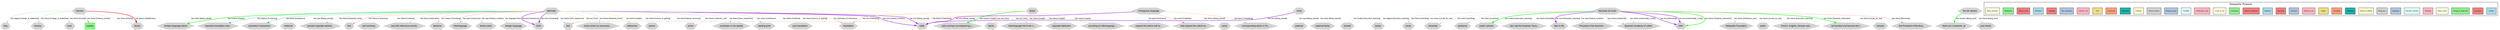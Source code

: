 digraph Machado_de_Assis {
    rankdir=TB;
    compound=true;
    node [fontname="Arial", fontsize=12, style=filled];
    edge [fontname="Arial", fontsize=10, color=gray];
    
    // Graph styling
    bgcolor=white;
    
    // Node type definitions
    subgraph cluster_people {{
        label="People";
        style=filled;
        fillcolor=lightcoral;
        color=red;
        node [fillcolor=lightcoral, color=red, shape=circle];
    }}
    
    subgraph cluster_locations {{
        label="Locations";
        style=filled;
        fillcolor=lightgreen;
        color=green;
        node [fillcolor=lightgreen, color=green, shape=box];
    }}
    
    subgraph cluster_concepts {{
        label="Concepts";
        style=filled;
        fillcolor=lightblue;
        color=blue;
        node [fillcolor=lightblue, color=blue, shape=ellipse];
    }}
    
    subgraph cluster_events {{
        label="Events";
        style=filled;
        fillcolor=lightyellow;
        color=orange;
        node [fillcolor=lightyellow, color=orange, shape=diamond];
    }}
    
    subgraph cluster_other {{
        label="Other";
        style=filled;
        fillcolor=lightgray;
        color=gray;
        node [fillcolor=lightgray, color=gray, shape=hexagon];
    }}

    // Locations nodes
    "country" [label="country", fillcolor=lightgreen, color=green, shape=box];

    // Other nodes
    "himself" [label="himself", fillcolor=lightgray, color=gray, shape=hexagon];
    "paternal" [label="paternal", fillcolor=lightgray, color=gray, shape=hexagon];
    "edit summary accompanying y..." [label="edit summary accompanying y...", fillcolor=lightgray, color=gray, shape=hexagon];
    "interlanguage" [label="interlanguage", fillcolor=lightgray, color=gray, shape=hexagon];
    "family name" [label="family name", fillcolor=lightgray, color=gray, shape=hexagon];
    "barely" [label="barely", fillcolor=lightgray, color=gray, shape=hexagon];
    "Machado" [label="Machado", fillcolor=lightgray, color=gray, shape=hexagon];
    "family" [label="family", fillcolor=lightgray, color=gray, shape=hexagon];
    "Assis" [label="Assis", fillcolor=lightgray, color=gray, shape=hexagon];
    "fully" [label="fully", fillcolor=lightgray, color=gray, shape=hexagon];
    "never" [label="never", fillcolor=lightgray, color=gray, shape=hexagon];
    "university" [label="university", fillcolor=lightgray, color=gray, shape=hexagon];
    "guidance" [label="guidance", fillcolor=lightgray, color=gray, shape=hexagon];
    "public schools" [label="public schools", fillcolor=lightgray, color=gray, shape=hexagon];
    "Machado de Assis" [label="Machado de Assis", fillcolor=lightgray, color=gray, shape=hexagon];
    "also add the template Trans..." [label="also add the template Trans...", fillcolor=lightgray, color=gray, shape=hexagon];
    "later in life" [label="later in life", fillcolor=lightgray, color=gray, shape=hexagon];
    "foreign-language" [label="foreign-language", fillcolor=lightgray, color=gray, shape=hexagon];
    "interlanguage link to the s..." [label="interlanguage link to the s...", fillcolor=lightgray, color=gray, shape=hexagon];
    "2024" [label="2024", fillcolor=lightgray, color=gray, shape=hexagon];
    "copyright attribution" [label="copyright attribution", fillcolor=lightgray, color=gray, shape=hexagon];
    "translation" [label="translation", fillcolor=lightgray, color=gray, shape=hexagon];
    "text" [label="text", fillcolor=lightgray, color=gray, shape=hexagon];
    "paternal family" [label="paternal family", fillcolor=lightgray, color=gray, shape=hexagon];
    "revise errors as necessary ..." [label="revise errors as necessary ...", fillcolor=lightgray, color=gray, shape=hexagon];
    "slavery" [label="slavery", fillcolor=lightgray, color=gray, shape=hexagon];
    "article" [label="article", fillcolor=lightgray, color=gray, shape=hexagon];
    "references" [label="references", fillcolor=lightgray, color=gray, shape=hexagon];
    "source" [label="source", fillcolor=lightgray, color=gray, shape=hexagon];
    "President of the Brazilian ..." [label="President of the Brazilian ...", fillcolor=lightgray, color=gray, shape=hexagon];
    "1908" [label="1908", fillcolor=lightgray, color=gray, shape=hexagon];
    "Brazilian Academy of Letters" [label="Brazilian Academy of Letters", fillcolor=lightgray, color=gray, shape=hexagon];
    "1897" [label="1897", fillcolor=lightgray, color=gray, shape=hexagon];
    "Wikipedia:Translation" [label="Wikipedia:Translation", fillcolor=lightgray, color=gray, shape=hexagon];
    "public" [label="public", fillcolor=lightgray, color=gray, shape=hexagon];
    "errors" [label="errors", fillcolor=lightgray, color=gray, shape=hexagon];
    "unreliable or low-quality" [label="unreliable or low-quality", fillcolor=lightgray, color=gray, shape=hexagon];
    "Morro do Livramento  pt " [label="Morro do Livramento  pt ", fillcolor=lightgray, color=gray, shape=hexagon];
    "starting point" [label="starting point", fillcolor=lightgray, color=gray, shape=hexagon];
    "Havana" [label="Havana", fillcolor=lightgray, color=gray, shape=hexagon];
    "your translation" [label="your translation", fillcolor=lightgray, color=gray, shape=hexagon];
    "providing an interlanguage ..." [label="providing an interlanguage ...", fillcolor=lightgray, color=gray, shape=hexagon];
    "French, English, German and..." [label="French, English, German and...", fillcolor=lightgray, color=gray, shape=hexagon];
    "Brazil" [label="Brazil", fillcolor=lightgray, color=gray, shape=hexagon];
    "foreign-language article" [label="foreign-language article", fillcolor=lightgray, color=gray, shape=hexagon];
    "Portuguese language" [label="Portuguese language", fillcolor=lightgray, color=gray, shape=hexagon];
    "important translation instr..." [label="important translation instr...", fillcolor=lightgray, color=gray, shape=hexagon];
    "he founded and became the f..." [label="he founded and became the f...", fillcolor=lightgray, color=gray, shape=hexagon];
    "translation instructions" [label="translation instructions", fillcolor=lightgray, color=gray, shape=hexagon];
    "maternal" [label="maternal", fillcolor=lightgray, color=gray, shape=hexagon];
    "poor" [label="poor", fillcolor=lightgray, color=gray, shape=hexagon];
    "Rio de Janeiro" [label="Rio de Janeiro", fillcolor=lightgray, color=gray, shape=hexagon];
    "provide copyright attributi..." [label="provide copyright attributi...", fillcolor=lightgray, color=gray, shape=hexagon];
    "link" [label="link", fillcolor=lightgray, color=gray, shape=hexagon];
    "poor family" [label="poor family", fillcolor=lightgray, color=gray, shape=hexagon];
    "schools" [label="schools", fillcolor=lightgray, color=gray, shape=hexagon];
    "first President of the Braz..." [label="first President of the Braz...", fillcolor=lightgray, color=gray, shape=hexagon];
    "expand this article with te..." [label="expand this article with te...", fillcolor=lightgray, color=gray, shape=hexagon];
    "edit summary" [label="edit summary", fillcolor=lightgray, color=gray, shape=hexagon];
    "text with references provid..." [label="text with references provid...", fillcolor=lightgray, color=gray, shape=hexagon];
    "Machine" [label="Machine", fillcolor=lightgray, color=gray, shape=hexagon];
    "help expand this article wi..." [label="help expand this article wi...", fillcolor=lightgray, color=gray, shape=hexagon];
    "name" [label="name", fillcolor=lightgray, color=gray, shape=hexagon];
    "corresponding article in Po..." [label="corresponding article in Po...", fillcolor=lightgray, color=gray, shape=hexagon];

    // Relationships
    "Havana" -> "family" [label="has theme [Kinship]", color=lightblue, penwidth=1];
    "Machado" -> "interlanguage" [label="has type [Connectors]", color=lightcoral, penwidth=1];
    "Havana" -> "fully" [label="has degree [Change_of_leadership]", color=lightgreen, penwidth=1];
    "Machado" -> "1908" [label="has time [Being_named]", color=purple, penwidth=2];
    "Machado de Assis" -> "never" [label="has theme [Attending]", color=lightpink, penwidth=1];
    "Machado de Assis" -> "French, English, German and..." [label="has theme [Education_teaching]", color=lightcyan, penwidth=1];
    "Machado" -> "starting point" [label="has entity [Usefulness]", color=lightsteelblue, penwidth=1];
    "Rio de Janeiro" -> "poor family" [label="has theme [Being_born]", color=lightgray, penwidth=1];
    "Machado" -> "your translation" [label="has theme [Source_of_getting]", color=lightgoldenrodyellow, penwidth=1];
    "Assis" -> "paternal family" [label="has entity [Being_named]", color=lightyellow, penwidth=1];
    "Machado" -> "2024" [label="has time [Contacting]", color=purple, penwidth=2];
    "Portuguese language" -> "corresponding article in Po..." [label="has theme [Translating]", color=lightsalmon, penwidth=1];
    "Machado" -> "foreign-language article" [label="has location [Supply]", color=green, penwidth=2];
    "Machado de Assis" -> "Wikipedia:Translation" [label="has theme [Reference_text]", color=lightpink, penwidth=1];
    "Machado de Assis" -> "guidance" [label="has class [Increment]", color=lightsteelblue, penwidth=1];
    "Rio de Janeiro" -> "Morro do Livramento  pt " [label="has location [Being_born]", color=green, penwidth=2];
    "Machado" -> "Machine" [label="has means [Translating]", color=lightsalmon, penwidth=1];
    "Brazil" -> "edit summary accompanying y..." [label="has location [Supply]", color=green, penwidth=2];
    "Brazil" -> "interlanguage link to the s..." [label="has theme [Supply]", color=lightgoldenrod, penwidth=1];
    "Machado de Assis" -> "1897" [label="has time [Becoming]", color=purple, penwidth=2];
    "Machado" -> "important translation instr..." [label="has purpose [Contacting]", color=lightseagreen, penwidth=1];
    "Portuguese language" -> "1908" [label="has time [Being_named]", color=purple, penwidth=2];
    "Portuguese language" -> "expand this article with te..." [label="has goal [Assistance]", color=lightblue, penwidth=1];
    "Havana" -> "poor" [label="has theme [Kinship]", color=lightblue, penwidth=1];
    "Machado de Assis" -> "he founded and became the f..." [label="has theme [Temporal_collocation]", color=green, penwidth=2];
    "Machado de Assis" -> "Brazilian Academy of Letters" [label="has theme [Leadership]", color=lightgreen, penwidth=1];
    "Brazil" -> "copyright attribution" [label="has theme [Supply]", color=lightgoldenrod, penwidth=1];
    "Machado de Assis" -> "schools" [label="has theme [Locale_by_use]", color=lightyellow, penwidth=1];
    "Machado de Assis" -> "1897" [label="has time [Intentionally_create]", color=purple, penwidth=2];
    "Assis" -> "1908" [label="has time [Being_named]", color=purple, penwidth=2];
    "Machado de Assis" -> "also add the template Trans..." [label="has theme [Possibility]", color=lightcyan, penwidth=1];
    "Machado de Assis" -> "himself" [label="has student [Education_teaching]", color=lightcyan, penwidth=1];
    "Machado" -> "provide copyright attributi..." [label="has theme [Required_event]", color=lightsteelblue, penwidth=1];
    "Machado" -> "family" [label="has entity [Being_named]", color=lightyellow, penwidth=1];
    "Machado de Assis" -> "university" [label="has theme [Locale_by_use]", color=lightyellow, penwidth=1];
    "Portuguese language" -> "name" [label="has theme [Being_named]", color=lightyellow, penwidth=1];
    "Brazil" -> "providing an interlanguage ..." [label="has means [Supply]", color=lightgoldenrod, penwidth=1];
    "Machado" -> "1908" [label="has time [Ordinal_numbers]", color=purple, penwidth=2];
    "Machado" -> "family name" [label="has type [Ordinal_numbers]", color=lightgray, penwidth=1];
    "Machado de Assis" -> "later in life" [label="has time [Education_teaching]", color=purple, penwidth=2];
    "Machado" -> "edit summary" [label="has theme [Cotheme]", color=lightgoldenrodyellow, penwidth=1];
    "Havana" -> "slavery" [label="has theme [Change_of_leadership]", color=lightgreen, penwidth=1];
    "Portuguese language" -> "text" [label="has theme [Translating]", color=lightsalmon, penwidth=1];
    "Machado" -> "translation instructions" [label="has theme [Importance]", color=lightseagreen, penwidth=1];
    "Machado" -> "maternal" [label="has type [Being_named]", color=lightyellow, penwidth=1];
    "Machado" -> "translation" [label="has information [Correctness]", color=lightsalmon, penwidth=1];
    "Machado" -> "article" [label="has text [Text]", color=lightgoldenrod, penwidth=1];
    "Machado de Assis" -> "public schools" [label="has location [Education_teaching]", color=green, penwidth=2];
    "Machado" -> "errors" [label="has theme [Calendric_unit]", color=lightpink, penwidth=1];
    "Machado" -> "text" [label="has theme [Give_impression]", color=lightsteelblue, penwidth=1];
    "Portuguese language" -> "article" [label="has text [Text]", color=lightgoldenrod, penwidth=1];
    "Brazil" -> "translation" [label="has text [Translating]", color=lightsalmon, penwidth=1];
    "Machado" -> "link" [label="has theme [Connectors]", color=lightcoral, penwidth=1];
    "Machado de Assis" -> "President of the Brazilian ..." [label="has type [Ordinal_numbers]", color=lightgray, penwidth=1];
    "Machado" -> "text" [label="has text [Text]", color=lightgoldenrod, penwidth=1];
    "Machado" -> "source" [label="has theme [Source_of_getting]", color=lightgoldenrodyellow, penwidth=1];
    "Machado" -> "your translation" [label="has theme [Cotheme]", color=lightgoldenrodyellow, penwidth=1];
    "Machado de Assis" -> "university" [label="has event [Attending]", color=lightpink, penwidth=1];
    "Machado" -> "revise errors as necessary ..." [label="has theme [Required_event]", color=lightsteelblue, penwidth=1];
    "Machado de Assis" -> "barely" [label="has degree [Education_teaching]", color=lightcyan, penwidth=1];
    "Portuguese language" -> "help expand this article wi..." [label="has event [Capability]", color=lightcoral, penwidth=1];
    "Machado de Assis" -> "Brazilian Academy of Letters" [label="has theme [Intentionally_create]", color=lightpink, penwidth=1];
    "Machado" -> "foreign-language" [label="has language [Text]", color=lightgoldenrod, penwidth=1];
    "Machado" -> "references" [label="has theme [Supply]", color=lightgoldenrod, penwidth=1];
    "Machado de Assis" -> "first President of the Braz..." [label="has theme [Becoming]", color=lightcoral, penwidth=1];
    "Machado" -> "text with references provid..." [label="has theme [Verification]", color=lightblue, penwidth=1];
    "Machado de Assis" -> "1897" [label="has theme [Temporal_collocation]", color=green, penwidth=2];
    "Havana" -> "country" [label="has theme [Political_locales]", color=lightcoral, penwidth=1];
    "Machado de Assis" -> "public" [label="has theme [Locale_by_use]", color=lightyellow, penwidth=1];
    "Machado" -> "unreliable or low-quality" [label="has theme [Give_impression]", color=lightsteelblue, penwidth=1];
    "Assis" -> "paternal" [label="has type [Being_named]", color=lightyellow, penwidth=1];
    "Havana" -> "family" [label="has person [Wealthiness]", color=red, penwidth=2];
    "Machado" -> "errors" [label="has theme [Being_necessary]", color=lightyellow, penwidth=1];
    "Machado" -> "2024" [label="has time [Importance]", color=purple, penwidth=2];

    // Frame Legend
    subgraph cluster_legend {
        label="Semantic Frames";
        style=filled;
        fillcolor=white;
        color=black;
        rank=sink;
        "Kinship_legend" [label="Kinship", fillcolor="lightblue", style=filled, shape=box, fontsize=8];
        "Connectors_legend" [label="Connectors", fillcolor="lightcoral", style=filled, shape=box, fontsize=8];
        "Change_of_leadership_legend" [label="Change_of_leadership", fillcolor="lightgreen", style=filled, shape=box, fontsize=8];
        "Being_named_legend" [label="Being_named", fillcolor="lightyellow", style=filled, shape=box, fontsize=8];
        "Attending_legend" [label="Attending", fillcolor="lightpink", style=filled, shape=box, fontsize=8];
        "Education_teaching_legend" [label="Education_teaching", fillcolor="lightcyan", style=filled, shape=box, fontsize=8];
        "Usefulness_legend" [label="Usefulness", fillcolor="lightsteelblue", style=filled, shape=box, fontsize=8];
        "Being_born_legend" [label="Being_born", fillcolor="lightgray", style=filled, shape=box, fontsize=8];
        "Source_of_getting_legend" [label="Source_of_getting", fillcolor="lightgoldenrodyellow", style=filled, shape=box, fontsize=8];
        "Contacting_legend" [label="Contacting", fillcolor="lightseagreen", style=filled, shape=box, fontsize=8];
        "Translating_legend" [label="Translating", fillcolor="lightsalmon", style=filled, shape=box, fontsize=8];
        "Supply_legend" [label="Supply", fillcolor="lightgoldenrod", style=filled, shape=box, fontsize=8];
        "Reference_text_legend" [label="Reference_text", fillcolor="lightpink", style=filled, shape=box, fontsize=8];
        "Increment_legend" [label="Increment", fillcolor="lightsteelblue", style=filled, shape=box, fontsize=8];
        "Becoming_legend" [label="Becoming", fillcolor="lightcoral", style=filled, shape=box, fontsize=8];
        "Assistance_legend" [label="Assistance", fillcolor="lightblue", style=filled, shape=box, fontsize=8];
        "Temporal_collocation_legend" [label="Temporal_collocation", fillcolor="lightcoral", style=filled, shape=box, fontsize=8];
        "Leadership_legend" [label="Leadership", fillcolor="lightgreen", style=filled, shape=box, fontsize=8];
        "Locale_by_use_legend" [label="Locale_by_use", fillcolor="lightyellow", style=filled, shape=box, fontsize=8];
        "Intentionally_create_legend" [label="Intentionally_create", fillcolor="lightpink", style=filled, shape=box, fontsize=8];
        "Possibility_legend" [label="Possibility", fillcolor="lightcyan", style=filled, shape=box, fontsize=8];
        "Required_event_legend" [label="Required_event", fillcolor="lightsteelblue", style=filled, shape=box, fontsize=8];
        "Ordinal_numbers_legend" [label="Ordinal_numbers", fillcolor="lightgray", style=filled, shape=box, fontsize=8];
        "Cotheme_legend" [label="Cotheme", fillcolor="lightgoldenrodyellow", style=filled, shape=box, fontsize=8];
        "Importance_legend" [label="Importance", fillcolor="lightseagreen", style=filled, shape=box, fontsize=8];
        "Correctness_legend" [label="Correctness", fillcolor="lightsalmon", style=filled, shape=box, fontsize=8];
        "Text_legend" [label="Text", fillcolor="lightgoldenrod", style=filled, shape=box, fontsize=8];
        "Calendric_unit_legend" [label="Calendric_unit", fillcolor="lightpink", style=filled, shape=box, fontsize=8];
        "Give_impression_legend" [label="Give_impression", fillcolor="lightsteelblue", style=filled, shape=box, fontsize=8];
        "Capability_legend" [label="Capability", fillcolor="lightcoral", style=filled, shape=box, fontsize=8];
        "Verification_legend" [label="Verification", fillcolor="lightblue", style=filled, shape=box, fontsize=8];
        "Political_locales_legend" [label="Political_locales", fillcolor="lightcoral", style=filled, shape=box, fontsize=8];
        "Wealthiness_legend" [label="Wealthiness", fillcolor="lightgreen", style=filled, shape=box, fontsize=8];
        "Being_necessary_legend" [label="Being_necessary", fillcolor="lightyellow", style=filled, shape=box, fontsize=8];
    }
}
